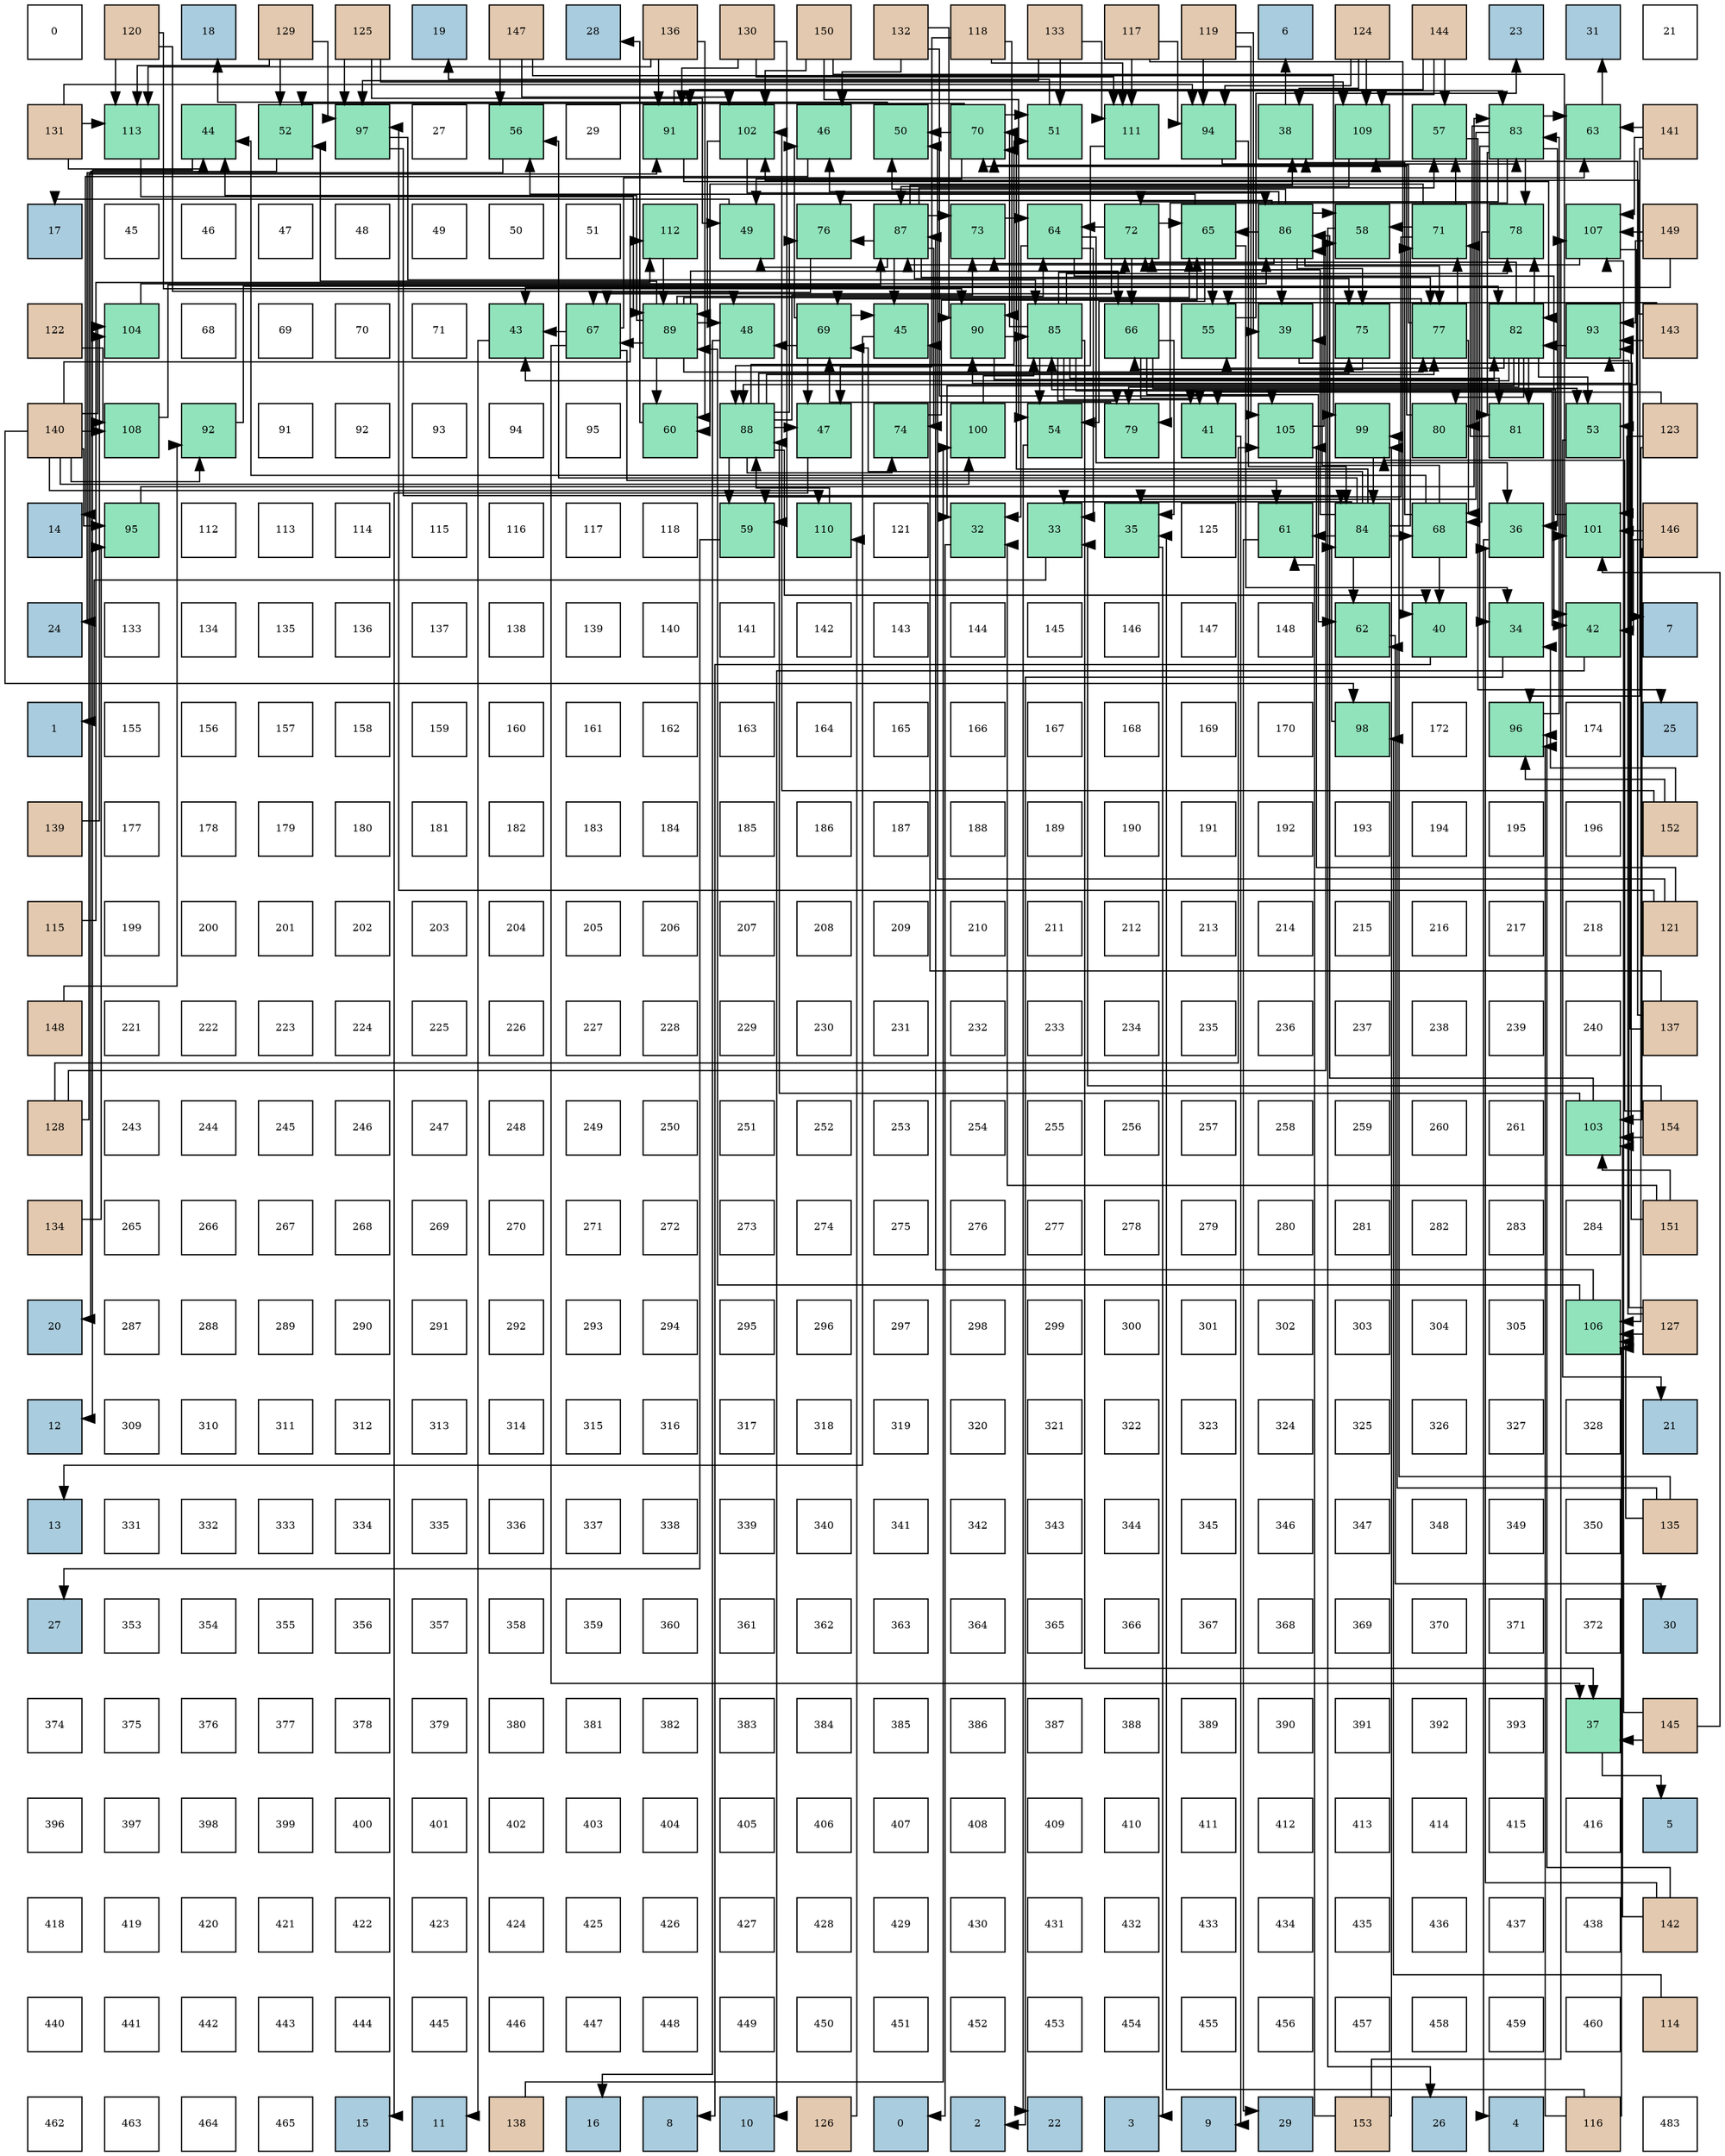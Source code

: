 digraph layout{
 rankdir=TB;
 splines=ortho;
 node [style=filled shape=square fixedsize=true width=0.6];
0[label="0", fontsize=8, fillcolor="#ffffff"];
1[label="120", fontsize=8, fillcolor="#e3c9af"];
2[label="18", fontsize=8, fillcolor="#a9ccde"];
3[label="129", fontsize=8, fillcolor="#e3c9af"];
4[label="125", fontsize=8, fillcolor="#e3c9af"];
5[label="19", fontsize=8, fillcolor="#a9ccde"];
6[label="147", fontsize=8, fillcolor="#e3c9af"];
7[label="28", fontsize=8, fillcolor="#a9ccde"];
8[label="136", fontsize=8, fillcolor="#e3c9af"];
9[label="130", fontsize=8, fillcolor="#e3c9af"];
10[label="150", fontsize=8, fillcolor="#e3c9af"];
11[label="132", fontsize=8, fillcolor="#e3c9af"];
12[label="118", fontsize=8, fillcolor="#e3c9af"];
13[label="133", fontsize=8, fillcolor="#e3c9af"];
14[label="117", fontsize=8, fillcolor="#e3c9af"];
15[label="119", fontsize=8, fillcolor="#e3c9af"];
16[label="6", fontsize=8, fillcolor="#a9ccde"];
17[label="124", fontsize=8, fillcolor="#e3c9af"];
18[label="144", fontsize=8, fillcolor="#e3c9af"];
19[label="23", fontsize=8, fillcolor="#a9ccde"];
20[label="31", fontsize=8, fillcolor="#a9ccde"];
21[label="21", fontsize=8, fillcolor="#ffffff"];
22[label="131", fontsize=8, fillcolor="#e3c9af"];
23[label="113", fontsize=8, fillcolor="#91e3bb"];
24[label="44", fontsize=8, fillcolor="#91e3bb"];
25[label="52", fontsize=8, fillcolor="#91e3bb"];
26[label="97", fontsize=8, fillcolor="#91e3bb"];
27[label="27", fontsize=8, fillcolor="#ffffff"];
28[label="56", fontsize=8, fillcolor="#91e3bb"];
29[label="29", fontsize=8, fillcolor="#ffffff"];
30[label="91", fontsize=8, fillcolor="#91e3bb"];
31[label="102", fontsize=8, fillcolor="#91e3bb"];
32[label="46", fontsize=8, fillcolor="#91e3bb"];
33[label="50", fontsize=8, fillcolor="#91e3bb"];
34[label="70", fontsize=8, fillcolor="#91e3bb"];
35[label="51", fontsize=8, fillcolor="#91e3bb"];
36[label="111", fontsize=8, fillcolor="#91e3bb"];
37[label="94", fontsize=8, fillcolor="#91e3bb"];
38[label="38", fontsize=8, fillcolor="#91e3bb"];
39[label="109", fontsize=8, fillcolor="#91e3bb"];
40[label="57", fontsize=8, fillcolor="#91e3bb"];
41[label="83", fontsize=8, fillcolor="#91e3bb"];
42[label="63", fontsize=8, fillcolor="#91e3bb"];
43[label="141", fontsize=8, fillcolor="#e3c9af"];
44[label="17", fontsize=8, fillcolor="#a9ccde"];
45[label="45", fontsize=8, fillcolor="#ffffff"];
46[label="46", fontsize=8, fillcolor="#ffffff"];
47[label="47", fontsize=8, fillcolor="#ffffff"];
48[label="48", fontsize=8, fillcolor="#ffffff"];
49[label="49", fontsize=8, fillcolor="#ffffff"];
50[label="50", fontsize=8, fillcolor="#ffffff"];
51[label="51", fontsize=8, fillcolor="#ffffff"];
52[label="112", fontsize=8, fillcolor="#91e3bb"];
53[label="49", fontsize=8, fillcolor="#91e3bb"];
54[label="76", fontsize=8, fillcolor="#91e3bb"];
55[label="87", fontsize=8, fillcolor="#91e3bb"];
56[label="73", fontsize=8, fillcolor="#91e3bb"];
57[label="64", fontsize=8, fillcolor="#91e3bb"];
58[label="72", fontsize=8, fillcolor="#91e3bb"];
59[label="65", fontsize=8, fillcolor="#91e3bb"];
60[label="86", fontsize=8, fillcolor="#91e3bb"];
61[label="58", fontsize=8, fillcolor="#91e3bb"];
62[label="71", fontsize=8, fillcolor="#91e3bb"];
63[label="78", fontsize=8, fillcolor="#91e3bb"];
64[label="107", fontsize=8, fillcolor="#91e3bb"];
65[label="149", fontsize=8, fillcolor="#e3c9af"];
66[label="122", fontsize=8, fillcolor="#e3c9af"];
67[label="104", fontsize=8, fillcolor="#91e3bb"];
68[label="68", fontsize=8, fillcolor="#ffffff"];
69[label="69", fontsize=8, fillcolor="#ffffff"];
70[label="70", fontsize=8, fillcolor="#ffffff"];
71[label="71", fontsize=8, fillcolor="#ffffff"];
72[label="43", fontsize=8, fillcolor="#91e3bb"];
73[label="67", fontsize=8, fillcolor="#91e3bb"];
74[label="89", fontsize=8, fillcolor="#91e3bb"];
75[label="48", fontsize=8, fillcolor="#91e3bb"];
76[label="69", fontsize=8, fillcolor="#91e3bb"];
77[label="45", fontsize=8, fillcolor="#91e3bb"];
78[label="90", fontsize=8, fillcolor="#91e3bb"];
79[label="85", fontsize=8, fillcolor="#91e3bb"];
80[label="66", fontsize=8, fillcolor="#91e3bb"];
81[label="55", fontsize=8, fillcolor="#91e3bb"];
82[label="39", fontsize=8, fillcolor="#91e3bb"];
83[label="75", fontsize=8, fillcolor="#91e3bb"];
84[label="77", fontsize=8, fillcolor="#91e3bb"];
85[label="82", fontsize=8, fillcolor="#91e3bb"];
86[label="93", fontsize=8, fillcolor="#91e3bb"];
87[label="143", fontsize=8, fillcolor="#e3c9af"];
88[label="140", fontsize=8, fillcolor="#e3c9af"];
89[label="108", fontsize=8, fillcolor="#91e3bb"];
90[label="92", fontsize=8, fillcolor="#91e3bb"];
91[label="91", fontsize=8, fillcolor="#ffffff"];
92[label="92", fontsize=8, fillcolor="#ffffff"];
93[label="93", fontsize=8, fillcolor="#ffffff"];
94[label="94", fontsize=8, fillcolor="#ffffff"];
95[label="95", fontsize=8, fillcolor="#ffffff"];
96[label="60", fontsize=8, fillcolor="#91e3bb"];
97[label="88", fontsize=8, fillcolor="#91e3bb"];
98[label="47", fontsize=8, fillcolor="#91e3bb"];
99[label="74", fontsize=8, fillcolor="#91e3bb"];
100[label="100", fontsize=8, fillcolor="#91e3bb"];
101[label="54", fontsize=8, fillcolor="#91e3bb"];
102[label="79", fontsize=8, fillcolor="#91e3bb"];
103[label="41", fontsize=8, fillcolor="#91e3bb"];
104[label="105", fontsize=8, fillcolor="#91e3bb"];
105[label="99", fontsize=8, fillcolor="#91e3bb"];
106[label="80", fontsize=8, fillcolor="#91e3bb"];
107[label="81", fontsize=8, fillcolor="#91e3bb"];
108[label="53", fontsize=8, fillcolor="#91e3bb"];
109[label="123", fontsize=8, fillcolor="#e3c9af"];
110[label="14", fontsize=8, fillcolor="#a9ccde"];
111[label="95", fontsize=8, fillcolor="#91e3bb"];
112[label="112", fontsize=8, fillcolor="#ffffff"];
113[label="113", fontsize=8, fillcolor="#ffffff"];
114[label="114", fontsize=8, fillcolor="#ffffff"];
115[label="115", fontsize=8, fillcolor="#ffffff"];
116[label="116", fontsize=8, fillcolor="#ffffff"];
117[label="117", fontsize=8, fillcolor="#ffffff"];
118[label="118", fontsize=8, fillcolor="#ffffff"];
119[label="59", fontsize=8, fillcolor="#91e3bb"];
120[label="110", fontsize=8, fillcolor="#91e3bb"];
121[label="121", fontsize=8, fillcolor="#ffffff"];
122[label="32", fontsize=8, fillcolor="#91e3bb"];
123[label="33", fontsize=8, fillcolor="#91e3bb"];
124[label="35", fontsize=8, fillcolor="#91e3bb"];
125[label="125", fontsize=8, fillcolor="#ffffff"];
126[label="61", fontsize=8, fillcolor="#91e3bb"];
127[label="84", fontsize=8, fillcolor="#91e3bb"];
128[label="68", fontsize=8, fillcolor="#91e3bb"];
129[label="36", fontsize=8, fillcolor="#91e3bb"];
130[label="101", fontsize=8, fillcolor="#91e3bb"];
131[label="146", fontsize=8, fillcolor="#e3c9af"];
132[label="24", fontsize=8, fillcolor="#a9ccde"];
133[label="133", fontsize=8, fillcolor="#ffffff"];
134[label="134", fontsize=8, fillcolor="#ffffff"];
135[label="135", fontsize=8, fillcolor="#ffffff"];
136[label="136", fontsize=8, fillcolor="#ffffff"];
137[label="137", fontsize=8, fillcolor="#ffffff"];
138[label="138", fontsize=8, fillcolor="#ffffff"];
139[label="139", fontsize=8, fillcolor="#ffffff"];
140[label="140", fontsize=8, fillcolor="#ffffff"];
141[label="141", fontsize=8, fillcolor="#ffffff"];
142[label="142", fontsize=8, fillcolor="#ffffff"];
143[label="143", fontsize=8, fillcolor="#ffffff"];
144[label="144", fontsize=8, fillcolor="#ffffff"];
145[label="145", fontsize=8, fillcolor="#ffffff"];
146[label="146", fontsize=8, fillcolor="#ffffff"];
147[label="147", fontsize=8, fillcolor="#ffffff"];
148[label="148", fontsize=8, fillcolor="#ffffff"];
149[label="62", fontsize=8, fillcolor="#91e3bb"];
150[label="40", fontsize=8, fillcolor="#91e3bb"];
151[label="34", fontsize=8, fillcolor="#91e3bb"];
152[label="42", fontsize=8, fillcolor="#91e3bb"];
153[label="7", fontsize=8, fillcolor="#a9ccde"];
154[label="1", fontsize=8, fillcolor="#a9ccde"];
155[label="155", fontsize=8, fillcolor="#ffffff"];
156[label="156", fontsize=8, fillcolor="#ffffff"];
157[label="157", fontsize=8, fillcolor="#ffffff"];
158[label="158", fontsize=8, fillcolor="#ffffff"];
159[label="159", fontsize=8, fillcolor="#ffffff"];
160[label="160", fontsize=8, fillcolor="#ffffff"];
161[label="161", fontsize=8, fillcolor="#ffffff"];
162[label="162", fontsize=8, fillcolor="#ffffff"];
163[label="163", fontsize=8, fillcolor="#ffffff"];
164[label="164", fontsize=8, fillcolor="#ffffff"];
165[label="165", fontsize=8, fillcolor="#ffffff"];
166[label="166", fontsize=8, fillcolor="#ffffff"];
167[label="167", fontsize=8, fillcolor="#ffffff"];
168[label="168", fontsize=8, fillcolor="#ffffff"];
169[label="169", fontsize=8, fillcolor="#ffffff"];
170[label="170", fontsize=8, fillcolor="#ffffff"];
171[label="98", fontsize=8, fillcolor="#91e3bb"];
172[label="172", fontsize=8, fillcolor="#ffffff"];
173[label="96", fontsize=8, fillcolor="#91e3bb"];
174[label="174", fontsize=8, fillcolor="#ffffff"];
175[label="25", fontsize=8, fillcolor="#a9ccde"];
176[label="139", fontsize=8, fillcolor="#e3c9af"];
177[label="177", fontsize=8, fillcolor="#ffffff"];
178[label="178", fontsize=8, fillcolor="#ffffff"];
179[label="179", fontsize=8, fillcolor="#ffffff"];
180[label="180", fontsize=8, fillcolor="#ffffff"];
181[label="181", fontsize=8, fillcolor="#ffffff"];
182[label="182", fontsize=8, fillcolor="#ffffff"];
183[label="183", fontsize=8, fillcolor="#ffffff"];
184[label="184", fontsize=8, fillcolor="#ffffff"];
185[label="185", fontsize=8, fillcolor="#ffffff"];
186[label="186", fontsize=8, fillcolor="#ffffff"];
187[label="187", fontsize=8, fillcolor="#ffffff"];
188[label="188", fontsize=8, fillcolor="#ffffff"];
189[label="189", fontsize=8, fillcolor="#ffffff"];
190[label="190", fontsize=8, fillcolor="#ffffff"];
191[label="191", fontsize=8, fillcolor="#ffffff"];
192[label="192", fontsize=8, fillcolor="#ffffff"];
193[label="193", fontsize=8, fillcolor="#ffffff"];
194[label="194", fontsize=8, fillcolor="#ffffff"];
195[label="195", fontsize=8, fillcolor="#ffffff"];
196[label="196", fontsize=8, fillcolor="#ffffff"];
197[label="152", fontsize=8, fillcolor="#e3c9af"];
198[label="115", fontsize=8, fillcolor="#e3c9af"];
199[label="199", fontsize=8, fillcolor="#ffffff"];
200[label="200", fontsize=8, fillcolor="#ffffff"];
201[label="201", fontsize=8, fillcolor="#ffffff"];
202[label="202", fontsize=8, fillcolor="#ffffff"];
203[label="203", fontsize=8, fillcolor="#ffffff"];
204[label="204", fontsize=8, fillcolor="#ffffff"];
205[label="205", fontsize=8, fillcolor="#ffffff"];
206[label="206", fontsize=8, fillcolor="#ffffff"];
207[label="207", fontsize=8, fillcolor="#ffffff"];
208[label="208", fontsize=8, fillcolor="#ffffff"];
209[label="209", fontsize=8, fillcolor="#ffffff"];
210[label="210", fontsize=8, fillcolor="#ffffff"];
211[label="211", fontsize=8, fillcolor="#ffffff"];
212[label="212", fontsize=8, fillcolor="#ffffff"];
213[label="213", fontsize=8, fillcolor="#ffffff"];
214[label="214", fontsize=8, fillcolor="#ffffff"];
215[label="215", fontsize=8, fillcolor="#ffffff"];
216[label="216", fontsize=8, fillcolor="#ffffff"];
217[label="217", fontsize=8, fillcolor="#ffffff"];
218[label="218", fontsize=8, fillcolor="#ffffff"];
219[label="121", fontsize=8, fillcolor="#e3c9af"];
220[label="148", fontsize=8, fillcolor="#e3c9af"];
221[label="221", fontsize=8, fillcolor="#ffffff"];
222[label="222", fontsize=8, fillcolor="#ffffff"];
223[label="223", fontsize=8, fillcolor="#ffffff"];
224[label="224", fontsize=8, fillcolor="#ffffff"];
225[label="225", fontsize=8, fillcolor="#ffffff"];
226[label="226", fontsize=8, fillcolor="#ffffff"];
227[label="227", fontsize=8, fillcolor="#ffffff"];
228[label="228", fontsize=8, fillcolor="#ffffff"];
229[label="229", fontsize=8, fillcolor="#ffffff"];
230[label="230", fontsize=8, fillcolor="#ffffff"];
231[label="231", fontsize=8, fillcolor="#ffffff"];
232[label="232", fontsize=8, fillcolor="#ffffff"];
233[label="233", fontsize=8, fillcolor="#ffffff"];
234[label="234", fontsize=8, fillcolor="#ffffff"];
235[label="235", fontsize=8, fillcolor="#ffffff"];
236[label="236", fontsize=8, fillcolor="#ffffff"];
237[label="237", fontsize=8, fillcolor="#ffffff"];
238[label="238", fontsize=8, fillcolor="#ffffff"];
239[label="239", fontsize=8, fillcolor="#ffffff"];
240[label="240", fontsize=8, fillcolor="#ffffff"];
241[label="137", fontsize=8, fillcolor="#e3c9af"];
242[label="128", fontsize=8, fillcolor="#e3c9af"];
243[label="243", fontsize=8, fillcolor="#ffffff"];
244[label="244", fontsize=8, fillcolor="#ffffff"];
245[label="245", fontsize=8, fillcolor="#ffffff"];
246[label="246", fontsize=8, fillcolor="#ffffff"];
247[label="247", fontsize=8, fillcolor="#ffffff"];
248[label="248", fontsize=8, fillcolor="#ffffff"];
249[label="249", fontsize=8, fillcolor="#ffffff"];
250[label="250", fontsize=8, fillcolor="#ffffff"];
251[label="251", fontsize=8, fillcolor="#ffffff"];
252[label="252", fontsize=8, fillcolor="#ffffff"];
253[label="253", fontsize=8, fillcolor="#ffffff"];
254[label="254", fontsize=8, fillcolor="#ffffff"];
255[label="255", fontsize=8, fillcolor="#ffffff"];
256[label="256", fontsize=8, fillcolor="#ffffff"];
257[label="257", fontsize=8, fillcolor="#ffffff"];
258[label="258", fontsize=8, fillcolor="#ffffff"];
259[label="259", fontsize=8, fillcolor="#ffffff"];
260[label="260", fontsize=8, fillcolor="#ffffff"];
261[label="261", fontsize=8, fillcolor="#ffffff"];
262[label="103", fontsize=8, fillcolor="#91e3bb"];
263[label="154", fontsize=8, fillcolor="#e3c9af"];
264[label="134", fontsize=8, fillcolor="#e3c9af"];
265[label="265", fontsize=8, fillcolor="#ffffff"];
266[label="266", fontsize=8, fillcolor="#ffffff"];
267[label="267", fontsize=8, fillcolor="#ffffff"];
268[label="268", fontsize=8, fillcolor="#ffffff"];
269[label="269", fontsize=8, fillcolor="#ffffff"];
270[label="270", fontsize=8, fillcolor="#ffffff"];
271[label="271", fontsize=8, fillcolor="#ffffff"];
272[label="272", fontsize=8, fillcolor="#ffffff"];
273[label="273", fontsize=8, fillcolor="#ffffff"];
274[label="274", fontsize=8, fillcolor="#ffffff"];
275[label="275", fontsize=8, fillcolor="#ffffff"];
276[label="276", fontsize=8, fillcolor="#ffffff"];
277[label="277", fontsize=8, fillcolor="#ffffff"];
278[label="278", fontsize=8, fillcolor="#ffffff"];
279[label="279", fontsize=8, fillcolor="#ffffff"];
280[label="280", fontsize=8, fillcolor="#ffffff"];
281[label="281", fontsize=8, fillcolor="#ffffff"];
282[label="282", fontsize=8, fillcolor="#ffffff"];
283[label="283", fontsize=8, fillcolor="#ffffff"];
284[label="284", fontsize=8, fillcolor="#ffffff"];
285[label="151", fontsize=8, fillcolor="#e3c9af"];
286[label="20", fontsize=8, fillcolor="#a9ccde"];
287[label="287", fontsize=8, fillcolor="#ffffff"];
288[label="288", fontsize=8, fillcolor="#ffffff"];
289[label="289", fontsize=8, fillcolor="#ffffff"];
290[label="290", fontsize=8, fillcolor="#ffffff"];
291[label="291", fontsize=8, fillcolor="#ffffff"];
292[label="292", fontsize=8, fillcolor="#ffffff"];
293[label="293", fontsize=8, fillcolor="#ffffff"];
294[label="294", fontsize=8, fillcolor="#ffffff"];
295[label="295", fontsize=8, fillcolor="#ffffff"];
296[label="296", fontsize=8, fillcolor="#ffffff"];
297[label="297", fontsize=8, fillcolor="#ffffff"];
298[label="298", fontsize=8, fillcolor="#ffffff"];
299[label="299", fontsize=8, fillcolor="#ffffff"];
300[label="300", fontsize=8, fillcolor="#ffffff"];
301[label="301", fontsize=8, fillcolor="#ffffff"];
302[label="302", fontsize=8, fillcolor="#ffffff"];
303[label="303", fontsize=8, fillcolor="#ffffff"];
304[label="304", fontsize=8, fillcolor="#ffffff"];
305[label="305", fontsize=8, fillcolor="#ffffff"];
306[label="106", fontsize=8, fillcolor="#91e3bb"];
307[label="127", fontsize=8, fillcolor="#e3c9af"];
308[label="12", fontsize=8, fillcolor="#a9ccde"];
309[label="309", fontsize=8, fillcolor="#ffffff"];
310[label="310", fontsize=8, fillcolor="#ffffff"];
311[label="311", fontsize=8, fillcolor="#ffffff"];
312[label="312", fontsize=8, fillcolor="#ffffff"];
313[label="313", fontsize=8, fillcolor="#ffffff"];
314[label="314", fontsize=8, fillcolor="#ffffff"];
315[label="315", fontsize=8, fillcolor="#ffffff"];
316[label="316", fontsize=8, fillcolor="#ffffff"];
317[label="317", fontsize=8, fillcolor="#ffffff"];
318[label="318", fontsize=8, fillcolor="#ffffff"];
319[label="319", fontsize=8, fillcolor="#ffffff"];
320[label="320", fontsize=8, fillcolor="#ffffff"];
321[label="321", fontsize=8, fillcolor="#ffffff"];
322[label="322", fontsize=8, fillcolor="#ffffff"];
323[label="323", fontsize=8, fillcolor="#ffffff"];
324[label="324", fontsize=8, fillcolor="#ffffff"];
325[label="325", fontsize=8, fillcolor="#ffffff"];
326[label="326", fontsize=8, fillcolor="#ffffff"];
327[label="327", fontsize=8, fillcolor="#ffffff"];
328[label="328", fontsize=8, fillcolor="#ffffff"];
329[label="21", fontsize=8, fillcolor="#a9ccde"];
330[label="13", fontsize=8, fillcolor="#a9ccde"];
331[label="331", fontsize=8, fillcolor="#ffffff"];
332[label="332", fontsize=8, fillcolor="#ffffff"];
333[label="333", fontsize=8, fillcolor="#ffffff"];
334[label="334", fontsize=8, fillcolor="#ffffff"];
335[label="335", fontsize=8, fillcolor="#ffffff"];
336[label="336", fontsize=8, fillcolor="#ffffff"];
337[label="337", fontsize=8, fillcolor="#ffffff"];
338[label="338", fontsize=8, fillcolor="#ffffff"];
339[label="339", fontsize=8, fillcolor="#ffffff"];
340[label="340", fontsize=8, fillcolor="#ffffff"];
341[label="341", fontsize=8, fillcolor="#ffffff"];
342[label="342", fontsize=8, fillcolor="#ffffff"];
343[label="343", fontsize=8, fillcolor="#ffffff"];
344[label="344", fontsize=8, fillcolor="#ffffff"];
345[label="345", fontsize=8, fillcolor="#ffffff"];
346[label="346", fontsize=8, fillcolor="#ffffff"];
347[label="347", fontsize=8, fillcolor="#ffffff"];
348[label="348", fontsize=8, fillcolor="#ffffff"];
349[label="349", fontsize=8, fillcolor="#ffffff"];
350[label="350", fontsize=8, fillcolor="#ffffff"];
351[label="135", fontsize=8, fillcolor="#e3c9af"];
352[label="27", fontsize=8, fillcolor="#a9ccde"];
353[label="353", fontsize=8, fillcolor="#ffffff"];
354[label="354", fontsize=8, fillcolor="#ffffff"];
355[label="355", fontsize=8, fillcolor="#ffffff"];
356[label="356", fontsize=8, fillcolor="#ffffff"];
357[label="357", fontsize=8, fillcolor="#ffffff"];
358[label="358", fontsize=8, fillcolor="#ffffff"];
359[label="359", fontsize=8, fillcolor="#ffffff"];
360[label="360", fontsize=8, fillcolor="#ffffff"];
361[label="361", fontsize=8, fillcolor="#ffffff"];
362[label="362", fontsize=8, fillcolor="#ffffff"];
363[label="363", fontsize=8, fillcolor="#ffffff"];
364[label="364", fontsize=8, fillcolor="#ffffff"];
365[label="365", fontsize=8, fillcolor="#ffffff"];
366[label="366", fontsize=8, fillcolor="#ffffff"];
367[label="367", fontsize=8, fillcolor="#ffffff"];
368[label="368", fontsize=8, fillcolor="#ffffff"];
369[label="369", fontsize=8, fillcolor="#ffffff"];
370[label="370", fontsize=8, fillcolor="#ffffff"];
371[label="371", fontsize=8, fillcolor="#ffffff"];
372[label="372", fontsize=8, fillcolor="#ffffff"];
373[label="30", fontsize=8, fillcolor="#a9ccde"];
374[label="374", fontsize=8, fillcolor="#ffffff"];
375[label="375", fontsize=8, fillcolor="#ffffff"];
376[label="376", fontsize=8, fillcolor="#ffffff"];
377[label="377", fontsize=8, fillcolor="#ffffff"];
378[label="378", fontsize=8, fillcolor="#ffffff"];
379[label="379", fontsize=8, fillcolor="#ffffff"];
380[label="380", fontsize=8, fillcolor="#ffffff"];
381[label="381", fontsize=8, fillcolor="#ffffff"];
382[label="382", fontsize=8, fillcolor="#ffffff"];
383[label="383", fontsize=8, fillcolor="#ffffff"];
384[label="384", fontsize=8, fillcolor="#ffffff"];
385[label="385", fontsize=8, fillcolor="#ffffff"];
386[label="386", fontsize=8, fillcolor="#ffffff"];
387[label="387", fontsize=8, fillcolor="#ffffff"];
388[label="388", fontsize=8, fillcolor="#ffffff"];
389[label="389", fontsize=8, fillcolor="#ffffff"];
390[label="390", fontsize=8, fillcolor="#ffffff"];
391[label="391", fontsize=8, fillcolor="#ffffff"];
392[label="392", fontsize=8, fillcolor="#ffffff"];
393[label="393", fontsize=8, fillcolor="#ffffff"];
394[label="37", fontsize=8, fillcolor="#91e3bb"];
395[label="145", fontsize=8, fillcolor="#e3c9af"];
396[label="396", fontsize=8, fillcolor="#ffffff"];
397[label="397", fontsize=8, fillcolor="#ffffff"];
398[label="398", fontsize=8, fillcolor="#ffffff"];
399[label="399", fontsize=8, fillcolor="#ffffff"];
400[label="400", fontsize=8, fillcolor="#ffffff"];
401[label="401", fontsize=8, fillcolor="#ffffff"];
402[label="402", fontsize=8, fillcolor="#ffffff"];
403[label="403", fontsize=8, fillcolor="#ffffff"];
404[label="404", fontsize=8, fillcolor="#ffffff"];
405[label="405", fontsize=8, fillcolor="#ffffff"];
406[label="406", fontsize=8, fillcolor="#ffffff"];
407[label="407", fontsize=8, fillcolor="#ffffff"];
408[label="408", fontsize=8, fillcolor="#ffffff"];
409[label="409", fontsize=8, fillcolor="#ffffff"];
410[label="410", fontsize=8, fillcolor="#ffffff"];
411[label="411", fontsize=8, fillcolor="#ffffff"];
412[label="412", fontsize=8, fillcolor="#ffffff"];
413[label="413", fontsize=8, fillcolor="#ffffff"];
414[label="414", fontsize=8, fillcolor="#ffffff"];
415[label="415", fontsize=8, fillcolor="#ffffff"];
416[label="416", fontsize=8, fillcolor="#ffffff"];
417[label="5", fontsize=8, fillcolor="#a9ccde"];
418[label="418", fontsize=8, fillcolor="#ffffff"];
419[label="419", fontsize=8, fillcolor="#ffffff"];
420[label="420", fontsize=8, fillcolor="#ffffff"];
421[label="421", fontsize=8, fillcolor="#ffffff"];
422[label="422", fontsize=8, fillcolor="#ffffff"];
423[label="423", fontsize=8, fillcolor="#ffffff"];
424[label="424", fontsize=8, fillcolor="#ffffff"];
425[label="425", fontsize=8, fillcolor="#ffffff"];
426[label="426", fontsize=8, fillcolor="#ffffff"];
427[label="427", fontsize=8, fillcolor="#ffffff"];
428[label="428", fontsize=8, fillcolor="#ffffff"];
429[label="429", fontsize=8, fillcolor="#ffffff"];
430[label="430", fontsize=8, fillcolor="#ffffff"];
431[label="431", fontsize=8, fillcolor="#ffffff"];
432[label="432", fontsize=8, fillcolor="#ffffff"];
433[label="433", fontsize=8, fillcolor="#ffffff"];
434[label="434", fontsize=8, fillcolor="#ffffff"];
435[label="435", fontsize=8, fillcolor="#ffffff"];
436[label="436", fontsize=8, fillcolor="#ffffff"];
437[label="437", fontsize=8, fillcolor="#ffffff"];
438[label="438", fontsize=8, fillcolor="#ffffff"];
439[label="142", fontsize=8, fillcolor="#e3c9af"];
440[label="440", fontsize=8, fillcolor="#ffffff"];
441[label="441", fontsize=8, fillcolor="#ffffff"];
442[label="442", fontsize=8, fillcolor="#ffffff"];
443[label="443", fontsize=8, fillcolor="#ffffff"];
444[label="444", fontsize=8, fillcolor="#ffffff"];
445[label="445", fontsize=8, fillcolor="#ffffff"];
446[label="446", fontsize=8, fillcolor="#ffffff"];
447[label="447", fontsize=8, fillcolor="#ffffff"];
448[label="448", fontsize=8, fillcolor="#ffffff"];
449[label="449", fontsize=8, fillcolor="#ffffff"];
450[label="450", fontsize=8, fillcolor="#ffffff"];
451[label="451", fontsize=8, fillcolor="#ffffff"];
452[label="452", fontsize=8, fillcolor="#ffffff"];
453[label="453", fontsize=8, fillcolor="#ffffff"];
454[label="454", fontsize=8, fillcolor="#ffffff"];
455[label="455", fontsize=8, fillcolor="#ffffff"];
456[label="456", fontsize=8, fillcolor="#ffffff"];
457[label="457", fontsize=8, fillcolor="#ffffff"];
458[label="458", fontsize=8, fillcolor="#ffffff"];
459[label="459", fontsize=8, fillcolor="#ffffff"];
460[label="460", fontsize=8, fillcolor="#ffffff"];
461[label="114", fontsize=8, fillcolor="#e3c9af"];
462[label="462", fontsize=8, fillcolor="#ffffff"];
463[label="463", fontsize=8, fillcolor="#ffffff"];
464[label="464", fontsize=8, fillcolor="#ffffff"];
465[label="465", fontsize=8, fillcolor="#ffffff"];
466[label="15", fontsize=8, fillcolor="#a9ccde"];
467[label="11", fontsize=8, fillcolor="#a9ccde"];
468[label="138", fontsize=8, fillcolor="#e3c9af"];
469[label="16", fontsize=8, fillcolor="#a9ccde"];
470[label="8", fontsize=8, fillcolor="#a9ccde"];
471[label="10", fontsize=8, fillcolor="#a9ccde"];
472[label="126", fontsize=8, fillcolor="#e3c9af"];
473[label="0", fontsize=8, fillcolor="#a9ccde"];
474[label="2", fontsize=8, fillcolor="#a9ccde"];
475[label="22", fontsize=8, fillcolor="#a9ccde"];
476[label="3", fontsize=8, fillcolor="#a9ccde"];
477[label="9", fontsize=8, fillcolor="#a9ccde"];
478[label="29", fontsize=8, fillcolor="#a9ccde"];
479[label="153", fontsize=8, fillcolor="#e3c9af"];
480[label="26", fontsize=8, fillcolor="#a9ccde"];
481[label="4", fontsize=8, fillcolor="#a9ccde"];
482[label="116", fontsize=8, fillcolor="#e3c9af"];
483[label="483", fontsize=8, fillcolor="#ffffff"];
edge [constraint=false, style=vis];122 -> 473;
123 -> 154;
151 -> 474;
124 -> 476;
129 -> 481;
394 -> 417;
38 -> 16;
82 -> 153;
150 -> 470;
103 -> 477;
152 -> 471;
72 -> 467;
24 -> 308;
77 -> 330;
32 -> 110;
98 -> 466;
75 -> 469;
53 -> 44;
33 -> 2;
35 -> 5;
25 -> 286;
108 -> 329;
101 -> 475;
81 -> 19;
28 -> 132;
40 -> 175;
61 -> 480;
119 -> 352;
96 -> 7;
126 -> 478;
149 -> 373;
42 -> 20;
57 -> 122;
57 -> 123;
57 -> 129;
57 -> 152;
59 -> 151;
59 -> 101;
59 -> 81;
59 -> 28;
80 -> 124;
80 -> 103;
80 -> 108;
80 -> 149;
73 -> 394;
73 -> 72;
73 -> 126;
73 -> 42;
128 -> 38;
128 -> 82;
128 -> 150;
128 -> 24;
76 -> 77;
76 -> 32;
76 -> 98;
76 -> 75;
34 -> 53;
34 -> 33;
34 -> 35;
34 -> 25;
62 -> 40;
62 -> 61;
62 -> 119;
62 -> 96;
58 -> 57;
58 -> 59;
58 -> 80;
58 -> 73;
56 -> 57;
99 -> 59;
83 -> 80;
54 -> 73;
84 -> 128;
84 -> 76;
84 -> 34;
84 -> 62;
63 -> 128;
102 -> 76;
106 -> 34;
107 -> 62;
85 -> 122;
85 -> 72;
85 -> 108;
85 -> 81;
85 -> 58;
85 -> 63;
85 -> 102;
85 -> 106;
85 -> 107;
41 -> 151;
41 -> 124;
41 -> 129;
41 -> 42;
41 -> 58;
41 -> 63;
41 -> 102;
41 -> 106;
41 -> 107;
127 -> 123;
127 -> 28;
127 -> 126;
127 -> 149;
127 -> 128;
127 -> 76;
127 -> 34;
127 -> 62;
127 -> 58;
79 -> 394;
79 -> 103;
79 -> 152;
79 -> 101;
79 -> 34;
79 -> 58;
79 -> 63;
79 -> 102;
79 -> 107;
60 -> 82;
60 -> 32;
60 -> 33;
60 -> 61;
60 -> 59;
60 -> 56;
60 -> 83;
60 -> 54;
60 -> 84;
55 -> 38;
55 -> 77;
55 -> 53;
55 -> 40;
55 -> 56;
55 -> 99;
55 -> 83;
55 -> 54;
55 -> 84;
97 -> 150;
97 -> 98;
97 -> 35;
97 -> 119;
97 -> 56;
97 -> 99;
97 -> 83;
97 -> 54;
97 -> 84;
74 -> 24;
74 -> 75;
74 -> 25;
74 -> 96;
74 -> 57;
74 -> 59;
74 -> 80;
74 -> 73;
74 -> 84;
78 -> 85;
78 -> 79;
30 -> 85;
30 -> 41;
90 -> 85;
86 -> 85;
37 -> 41;
37 -> 127;
111 -> 41;
173 -> 41;
26 -> 127;
26 -> 79;
171 -> 127;
105 -> 127;
100 -> 79;
130 -> 79;
31 -> 60;
31 -> 74;
262 -> 60;
262 -> 97;
67 -> 60;
104 -> 60;
306 -> 55;
306 -> 74;
64 -> 55;
64 -> 97;
89 -> 55;
39 -> 55;
120 -> 97;
36 -> 97;
52 -> 74;
23 -> 74;
461 -> 171;
198 -> 52;
482 -> 124;
482 -> 173;
482 -> 306;
14 -> 150;
14 -> 37;
14 -> 36;
12 -> 98;
12 -> 78;
12 -> 36;
15 -> 82;
15 -> 37;
15 -> 104;
1 -> 75;
1 -> 78;
1 -> 23;
219 -> 33;
219 -> 26;
219 -> 104;
66 -> 89;
109 -> 103;
109 -> 130;
109 -> 306;
17 -> 38;
17 -> 37;
17 -> 39;
4 -> 53;
4 -> 26;
4 -> 39;
472 -> 120;
307 -> 108;
307 -> 86;
307 -> 306;
242 -> 61;
242 -> 30;
242 -> 104;
3 -> 25;
3 -> 26;
3 -> 23;
9 -> 119;
9 -> 30;
9 -> 36;
22 -> 24;
22 -> 37;
22 -> 23;
11 -> 32;
11 -> 78;
11 -> 104;
13 -> 35;
13 -> 26;
13 -> 36;
264 -> 111;
351 -> 149;
351 -> 105;
351 -> 306;
8 -> 96;
8 -> 30;
8 -> 23;
241 -> 77;
241 -> 78;
241 -> 39;
468 -> 100;
176 -> 67;
88 -> 90;
88 -> 111;
88 -> 171;
88 -> 100;
88 -> 67;
88 -> 89;
88 -> 120;
88 -> 52;
43 -> 42;
43 -> 173;
43 -> 64;
439 -> 129;
439 -> 173;
439 -> 262;
87 -> 81;
87 -> 86;
87 -> 31;
18 -> 40;
18 -> 30;
18 -> 39;
395 -> 394;
395 -> 130;
395 -> 64;
131 -> 152;
131 -> 130;
131 -> 262;
6 -> 28;
6 -> 105;
6 -> 31;
220 -> 90;
65 -> 72;
65 -> 86;
65 -> 64;
10 -> 101;
10 -> 130;
10 -> 31;
285 -> 122;
285 -> 86;
285 -> 262;
197 -> 151;
197 -> 173;
197 -> 31;
479 -> 126;
479 -> 105;
479 -> 64;
263 -> 123;
263 -> 105;
263 -> 262;
edge [constraint=true, style=invis];
0 -> 22 -> 44 -> 66 -> 88 -> 110 -> 132 -> 154 -> 176 -> 198 -> 220 -> 242 -> 264 -> 286 -> 308 -> 330 -> 352 -> 374 -> 396 -> 418 -> 440 -> 462;
1 -> 23 -> 45 -> 67 -> 89 -> 111 -> 133 -> 155 -> 177 -> 199 -> 221 -> 243 -> 265 -> 287 -> 309 -> 331 -> 353 -> 375 -> 397 -> 419 -> 441 -> 463;
2 -> 24 -> 46 -> 68 -> 90 -> 112 -> 134 -> 156 -> 178 -> 200 -> 222 -> 244 -> 266 -> 288 -> 310 -> 332 -> 354 -> 376 -> 398 -> 420 -> 442 -> 464;
3 -> 25 -> 47 -> 69 -> 91 -> 113 -> 135 -> 157 -> 179 -> 201 -> 223 -> 245 -> 267 -> 289 -> 311 -> 333 -> 355 -> 377 -> 399 -> 421 -> 443 -> 465;
4 -> 26 -> 48 -> 70 -> 92 -> 114 -> 136 -> 158 -> 180 -> 202 -> 224 -> 246 -> 268 -> 290 -> 312 -> 334 -> 356 -> 378 -> 400 -> 422 -> 444 -> 466;
5 -> 27 -> 49 -> 71 -> 93 -> 115 -> 137 -> 159 -> 181 -> 203 -> 225 -> 247 -> 269 -> 291 -> 313 -> 335 -> 357 -> 379 -> 401 -> 423 -> 445 -> 467;
6 -> 28 -> 50 -> 72 -> 94 -> 116 -> 138 -> 160 -> 182 -> 204 -> 226 -> 248 -> 270 -> 292 -> 314 -> 336 -> 358 -> 380 -> 402 -> 424 -> 446 -> 468;
7 -> 29 -> 51 -> 73 -> 95 -> 117 -> 139 -> 161 -> 183 -> 205 -> 227 -> 249 -> 271 -> 293 -> 315 -> 337 -> 359 -> 381 -> 403 -> 425 -> 447 -> 469;
8 -> 30 -> 52 -> 74 -> 96 -> 118 -> 140 -> 162 -> 184 -> 206 -> 228 -> 250 -> 272 -> 294 -> 316 -> 338 -> 360 -> 382 -> 404 -> 426 -> 448 -> 470;
9 -> 31 -> 53 -> 75 -> 97 -> 119 -> 141 -> 163 -> 185 -> 207 -> 229 -> 251 -> 273 -> 295 -> 317 -> 339 -> 361 -> 383 -> 405 -> 427 -> 449 -> 471;
10 -> 32 -> 54 -> 76 -> 98 -> 120 -> 142 -> 164 -> 186 -> 208 -> 230 -> 252 -> 274 -> 296 -> 318 -> 340 -> 362 -> 384 -> 406 -> 428 -> 450 -> 472;
11 -> 33 -> 55 -> 77 -> 99 -> 121 -> 143 -> 165 -> 187 -> 209 -> 231 -> 253 -> 275 -> 297 -> 319 -> 341 -> 363 -> 385 -> 407 -> 429 -> 451 -> 473;
12 -> 34 -> 56 -> 78 -> 100 -> 122 -> 144 -> 166 -> 188 -> 210 -> 232 -> 254 -> 276 -> 298 -> 320 -> 342 -> 364 -> 386 -> 408 -> 430 -> 452 -> 474;
13 -> 35 -> 57 -> 79 -> 101 -> 123 -> 145 -> 167 -> 189 -> 211 -> 233 -> 255 -> 277 -> 299 -> 321 -> 343 -> 365 -> 387 -> 409 -> 431 -> 453 -> 475;
14 -> 36 -> 58 -> 80 -> 102 -> 124 -> 146 -> 168 -> 190 -> 212 -> 234 -> 256 -> 278 -> 300 -> 322 -> 344 -> 366 -> 388 -> 410 -> 432 -> 454 -> 476;
15 -> 37 -> 59 -> 81 -> 103 -> 125 -> 147 -> 169 -> 191 -> 213 -> 235 -> 257 -> 279 -> 301 -> 323 -> 345 -> 367 -> 389 -> 411 -> 433 -> 455 -> 477;
16 -> 38 -> 60 -> 82 -> 104 -> 126 -> 148 -> 170 -> 192 -> 214 -> 236 -> 258 -> 280 -> 302 -> 324 -> 346 -> 368 -> 390 -> 412 -> 434 -> 456 -> 478;
17 -> 39 -> 61 -> 83 -> 105 -> 127 -> 149 -> 171 -> 193 -> 215 -> 237 -> 259 -> 281 -> 303 -> 325 -> 347 -> 369 -> 391 -> 413 -> 435 -> 457 -> 479;
18 -> 40 -> 62 -> 84 -> 106 -> 128 -> 150 -> 172 -> 194 -> 216 -> 238 -> 260 -> 282 -> 304 -> 326 -> 348 -> 370 -> 392 -> 414 -> 436 -> 458 -> 480;
19 -> 41 -> 63 -> 85 -> 107 -> 129 -> 151 -> 173 -> 195 -> 217 -> 239 -> 261 -> 283 -> 305 -> 327 -> 349 -> 371 -> 393 -> 415 -> 437 -> 459 -> 481;
20 -> 42 -> 64 -> 86 -> 108 -> 130 -> 152 -> 174 -> 196 -> 218 -> 240 -> 262 -> 284 -> 306 -> 328 -> 350 -> 372 -> 394 -> 416 -> 438 -> 460 -> 482;
21 -> 43 -> 65 -> 87 -> 109 -> 131 -> 153 -> 175 -> 197 -> 219 -> 241 -> 263 -> 285 -> 307 -> 329 -> 351 -> 373 -> 395 -> 417 -> 439 -> 461 -> 483;
rank = same {0 -> 1 -> 2 -> 3 -> 4 -> 5 -> 6 -> 7 -> 8 -> 9 -> 10 -> 11 -> 12 -> 13 -> 14 -> 15 -> 16 -> 17 -> 18 -> 19 -> 20 -> 21};
rank = same {22 -> 23 -> 24 -> 25 -> 26 -> 27 -> 28 -> 29 -> 30 -> 31 -> 32 -> 33 -> 34 -> 35 -> 36 -> 37 -> 38 -> 39 -> 40 -> 41 -> 42 -> 43};
rank = same {44 -> 45 -> 46 -> 47 -> 48 -> 49 -> 50 -> 51 -> 52 -> 53 -> 54 -> 55 -> 56 -> 57 -> 58 -> 59 -> 60 -> 61 -> 62 -> 63 -> 64 -> 65};
rank = same {66 -> 67 -> 68 -> 69 -> 70 -> 71 -> 72 -> 73 -> 74 -> 75 -> 76 -> 77 -> 78 -> 79 -> 80 -> 81 -> 82 -> 83 -> 84 -> 85 -> 86 -> 87};
rank = same {88 -> 89 -> 90 -> 91 -> 92 -> 93 -> 94 -> 95 -> 96 -> 97 -> 98 -> 99 -> 100 -> 101 -> 102 -> 103 -> 104 -> 105 -> 106 -> 107 -> 108 -> 109};
rank = same {110 -> 111 -> 112 -> 113 -> 114 -> 115 -> 116 -> 117 -> 118 -> 119 -> 120 -> 121 -> 122 -> 123 -> 124 -> 125 -> 126 -> 127 -> 128 -> 129 -> 130 -> 131};
rank = same {132 -> 133 -> 134 -> 135 -> 136 -> 137 -> 138 -> 139 -> 140 -> 141 -> 142 -> 143 -> 144 -> 145 -> 146 -> 147 -> 148 -> 149 -> 150 -> 151 -> 152 -> 153};
rank = same {154 -> 155 -> 156 -> 157 -> 158 -> 159 -> 160 -> 161 -> 162 -> 163 -> 164 -> 165 -> 166 -> 167 -> 168 -> 169 -> 170 -> 171 -> 172 -> 173 -> 174 -> 175};
rank = same {176 -> 177 -> 178 -> 179 -> 180 -> 181 -> 182 -> 183 -> 184 -> 185 -> 186 -> 187 -> 188 -> 189 -> 190 -> 191 -> 192 -> 193 -> 194 -> 195 -> 196 -> 197};
rank = same {198 -> 199 -> 200 -> 201 -> 202 -> 203 -> 204 -> 205 -> 206 -> 207 -> 208 -> 209 -> 210 -> 211 -> 212 -> 213 -> 214 -> 215 -> 216 -> 217 -> 218 -> 219};
rank = same {220 -> 221 -> 222 -> 223 -> 224 -> 225 -> 226 -> 227 -> 228 -> 229 -> 230 -> 231 -> 232 -> 233 -> 234 -> 235 -> 236 -> 237 -> 238 -> 239 -> 240 -> 241};
rank = same {242 -> 243 -> 244 -> 245 -> 246 -> 247 -> 248 -> 249 -> 250 -> 251 -> 252 -> 253 -> 254 -> 255 -> 256 -> 257 -> 258 -> 259 -> 260 -> 261 -> 262 -> 263};
rank = same {264 -> 265 -> 266 -> 267 -> 268 -> 269 -> 270 -> 271 -> 272 -> 273 -> 274 -> 275 -> 276 -> 277 -> 278 -> 279 -> 280 -> 281 -> 282 -> 283 -> 284 -> 285};
rank = same {286 -> 287 -> 288 -> 289 -> 290 -> 291 -> 292 -> 293 -> 294 -> 295 -> 296 -> 297 -> 298 -> 299 -> 300 -> 301 -> 302 -> 303 -> 304 -> 305 -> 306 -> 307};
rank = same {308 -> 309 -> 310 -> 311 -> 312 -> 313 -> 314 -> 315 -> 316 -> 317 -> 318 -> 319 -> 320 -> 321 -> 322 -> 323 -> 324 -> 325 -> 326 -> 327 -> 328 -> 329};
rank = same {330 -> 331 -> 332 -> 333 -> 334 -> 335 -> 336 -> 337 -> 338 -> 339 -> 340 -> 341 -> 342 -> 343 -> 344 -> 345 -> 346 -> 347 -> 348 -> 349 -> 350 -> 351};
rank = same {352 -> 353 -> 354 -> 355 -> 356 -> 357 -> 358 -> 359 -> 360 -> 361 -> 362 -> 363 -> 364 -> 365 -> 366 -> 367 -> 368 -> 369 -> 370 -> 371 -> 372 -> 373};
rank = same {374 -> 375 -> 376 -> 377 -> 378 -> 379 -> 380 -> 381 -> 382 -> 383 -> 384 -> 385 -> 386 -> 387 -> 388 -> 389 -> 390 -> 391 -> 392 -> 393 -> 394 -> 395};
rank = same {396 -> 397 -> 398 -> 399 -> 400 -> 401 -> 402 -> 403 -> 404 -> 405 -> 406 -> 407 -> 408 -> 409 -> 410 -> 411 -> 412 -> 413 -> 414 -> 415 -> 416 -> 417};
rank = same {418 -> 419 -> 420 -> 421 -> 422 -> 423 -> 424 -> 425 -> 426 -> 427 -> 428 -> 429 -> 430 -> 431 -> 432 -> 433 -> 434 -> 435 -> 436 -> 437 -> 438 -> 439};
rank = same {440 -> 441 -> 442 -> 443 -> 444 -> 445 -> 446 -> 447 -> 448 -> 449 -> 450 -> 451 -> 452 -> 453 -> 454 -> 455 -> 456 -> 457 -> 458 -> 459 -> 460 -> 461};
rank = same {462 -> 463 -> 464 -> 465 -> 466 -> 467 -> 468 -> 469 -> 470 -> 471 -> 472 -> 473 -> 474 -> 475 -> 476 -> 477 -> 478 -> 479 -> 480 -> 481 -> 482 -> 483};
}
